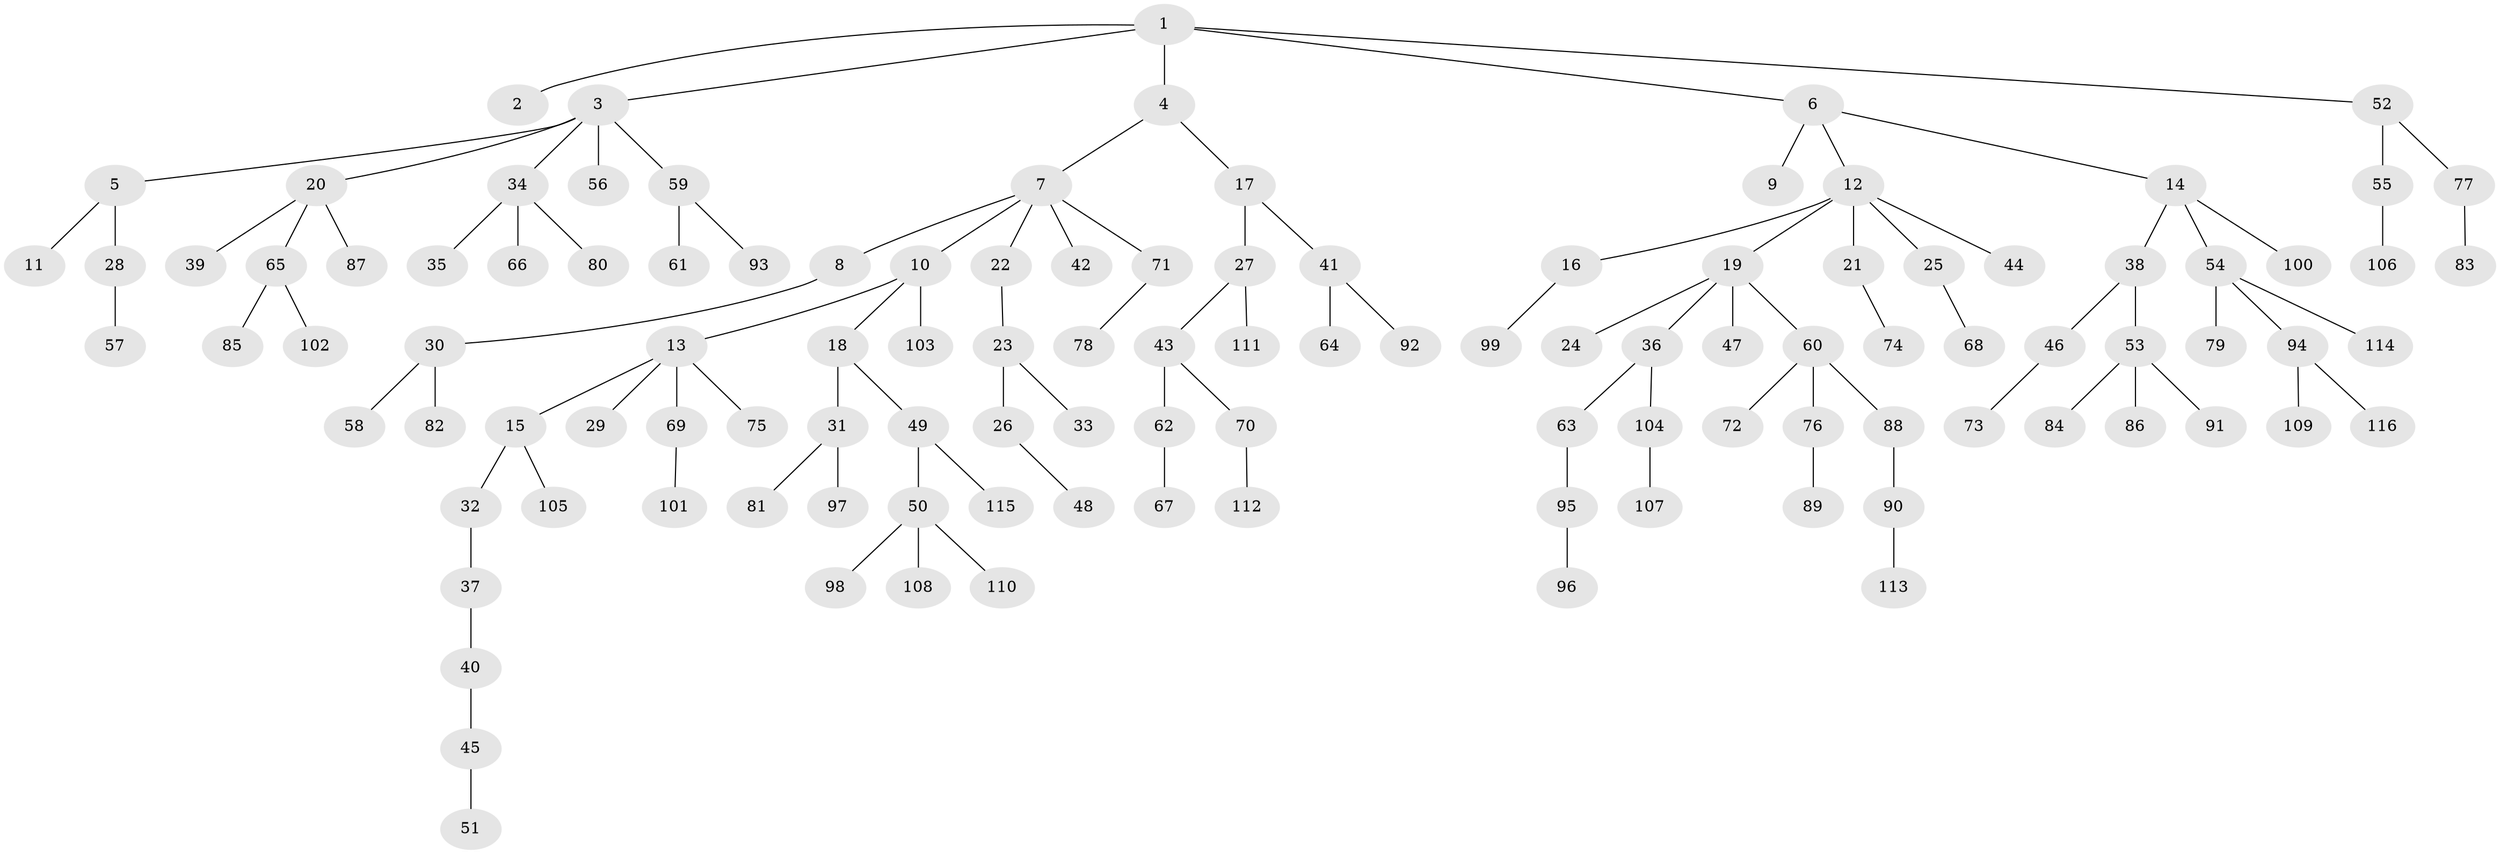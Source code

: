 // Generated by graph-tools (version 1.1) at 2025/36/03/09/25 02:36:32]
// undirected, 116 vertices, 115 edges
graph export_dot {
graph [start="1"]
  node [color=gray90,style=filled];
  1;
  2;
  3;
  4;
  5;
  6;
  7;
  8;
  9;
  10;
  11;
  12;
  13;
  14;
  15;
  16;
  17;
  18;
  19;
  20;
  21;
  22;
  23;
  24;
  25;
  26;
  27;
  28;
  29;
  30;
  31;
  32;
  33;
  34;
  35;
  36;
  37;
  38;
  39;
  40;
  41;
  42;
  43;
  44;
  45;
  46;
  47;
  48;
  49;
  50;
  51;
  52;
  53;
  54;
  55;
  56;
  57;
  58;
  59;
  60;
  61;
  62;
  63;
  64;
  65;
  66;
  67;
  68;
  69;
  70;
  71;
  72;
  73;
  74;
  75;
  76;
  77;
  78;
  79;
  80;
  81;
  82;
  83;
  84;
  85;
  86;
  87;
  88;
  89;
  90;
  91;
  92;
  93;
  94;
  95;
  96;
  97;
  98;
  99;
  100;
  101;
  102;
  103;
  104;
  105;
  106;
  107;
  108;
  109;
  110;
  111;
  112;
  113;
  114;
  115;
  116;
  1 -- 2;
  1 -- 3;
  1 -- 4;
  1 -- 6;
  1 -- 52;
  3 -- 5;
  3 -- 20;
  3 -- 34;
  3 -- 56;
  3 -- 59;
  4 -- 7;
  4 -- 17;
  5 -- 11;
  5 -- 28;
  6 -- 9;
  6 -- 12;
  6 -- 14;
  7 -- 8;
  7 -- 10;
  7 -- 22;
  7 -- 42;
  7 -- 71;
  8 -- 30;
  10 -- 13;
  10 -- 18;
  10 -- 103;
  12 -- 16;
  12 -- 19;
  12 -- 21;
  12 -- 25;
  12 -- 44;
  13 -- 15;
  13 -- 29;
  13 -- 69;
  13 -- 75;
  14 -- 38;
  14 -- 54;
  14 -- 100;
  15 -- 32;
  15 -- 105;
  16 -- 99;
  17 -- 27;
  17 -- 41;
  18 -- 31;
  18 -- 49;
  19 -- 24;
  19 -- 36;
  19 -- 47;
  19 -- 60;
  20 -- 39;
  20 -- 65;
  20 -- 87;
  21 -- 74;
  22 -- 23;
  23 -- 26;
  23 -- 33;
  25 -- 68;
  26 -- 48;
  27 -- 43;
  27 -- 111;
  28 -- 57;
  30 -- 58;
  30 -- 82;
  31 -- 81;
  31 -- 97;
  32 -- 37;
  34 -- 35;
  34 -- 66;
  34 -- 80;
  36 -- 63;
  36 -- 104;
  37 -- 40;
  38 -- 46;
  38 -- 53;
  40 -- 45;
  41 -- 64;
  41 -- 92;
  43 -- 62;
  43 -- 70;
  45 -- 51;
  46 -- 73;
  49 -- 50;
  49 -- 115;
  50 -- 98;
  50 -- 108;
  50 -- 110;
  52 -- 55;
  52 -- 77;
  53 -- 84;
  53 -- 86;
  53 -- 91;
  54 -- 79;
  54 -- 94;
  54 -- 114;
  55 -- 106;
  59 -- 61;
  59 -- 93;
  60 -- 72;
  60 -- 76;
  60 -- 88;
  62 -- 67;
  63 -- 95;
  65 -- 85;
  65 -- 102;
  69 -- 101;
  70 -- 112;
  71 -- 78;
  76 -- 89;
  77 -- 83;
  88 -- 90;
  90 -- 113;
  94 -- 109;
  94 -- 116;
  95 -- 96;
  104 -- 107;
}
